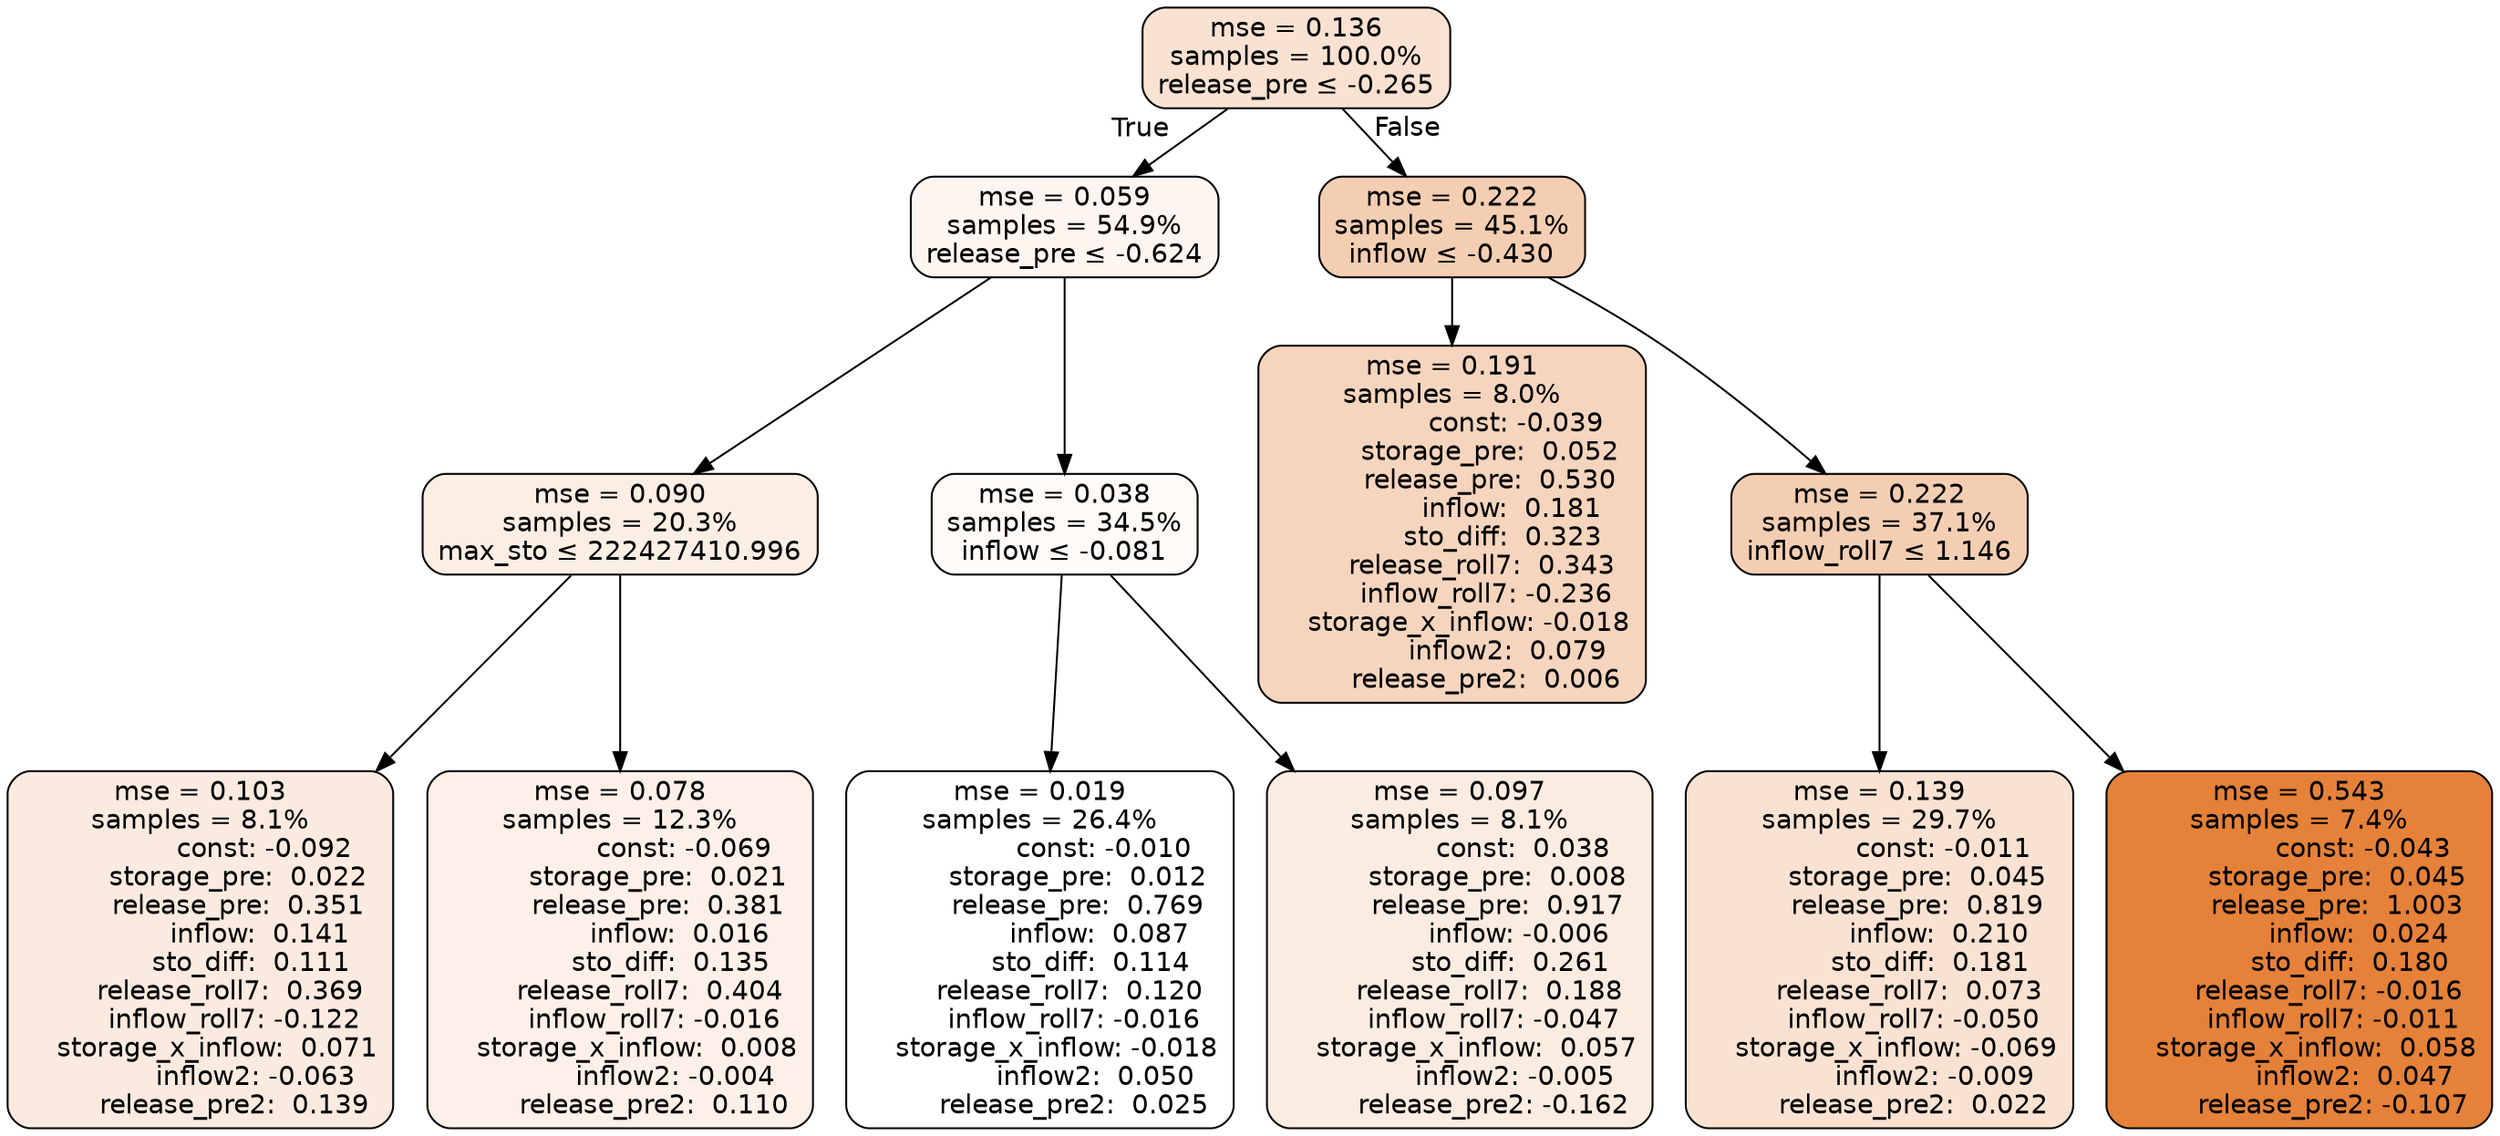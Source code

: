 digraph tree {
bgcolor="transparent"
node [shape=rectangle, style="filled, rounded", color="black", fontname=helvetica] ;
edge [fontname=helvetica] ;
	"0" [label="mse = 0.136
samples = 100.0%
release_pre &le; -0.265", fillcolor="#f9e2d2"]
	"1" [label="mse = 0.059
samples = 54.9%
release_pre &le; -0.624", fillcolor="#fdf5f0"]
	"2" [label="mse = 0.090
samples = 20.3%
max_sto &le; 222427410.996", fillcolor="#fbeee4"]
	"3" [label="mse = 0.103
samples = 8.1%
               const: -0.092
         storage_pre:  0.022
         release_pre:  0.351
              inflow:  0.141
            sto_diff:  0.111
       release_roll7:  0.369
        inflow_roll7: -0.122
    storage_x_inflow:  0.071
             inflow2: -0.063
        release_pre2:  0.139", fillcolor="#faeadf"]
	"4" [label="mse = 0.078
samples = 12.3%
               const: -0.069
         storage_pre:  0.021
         release_pre:  0.381
              inflow:  0.016
            sto_diff:  0.135
       release_roll7:  0.404
        inflow_roll7: -0.016
    storage_x_inflow:  0.008
             inflow2: -0.004
        release_pre2:  0.110", fillcolor="#fcf0e8"]
	"5" [label="mse = 0.038
samples = 34.5%
inflow &le; -0.081", fillcolor="#fefaf7"]
	"6" [label="mse = 0.019
samples = 26.4%
               const: -0.010
         storage_pre:  0.012
         release_pre:  0.769
              inflow:  0.087
            sto_diff:  0.114
       release_roll7:  0.120
        inflow_roll7: -0.016
    storage_x_inflow: -0.018
             inflow2:  0.050
        release_pre2:  0.025", fillcolor="#ffffff"]
	"7" [label="mse = 0.097
samples = 8.1%
               const:  0.038
         storage_pre:  0.008
         release_pre:  0.917
              inflow: -0.006
            sto_diff:  0.261
       release_roll7:  0.188
        inflow_roll7: -0.047
    storage_x_inflow:  0.057
             inflow2: -0.005
        release_pre2: -0.162", fillcolor="#fbece1"]
	"8" [label="mse = 0.222
samples = 45.1%
inflow &le; -0.430", fillcolor="#f4ceb2"]
	"9" [label="mse = 0.191
samples = 8.0%
               const: -0.039
         storage_pre:  0.052
         release_pre:  0.530
              inflow:  0.181
            sto_diff:  0.323
       release_roll7:  0.343
        inflow_roll7: -0.236
    storage_x_inflow: -0.018
             inflow2:  0.079
        release_pre2:  0.006", fillcolor="#f6d5be"]
	"10" [label="mse = 0.222
samples = 37.1%
inflow_roll7 &le; 1.146", fillcolor="#f4ceb2"]
	"11" [label="mse = 0.139
samples = 29.7%
               const: -0.011
         storage_pre:  0.045
         release_pre:  0.819
              inflow:  0.210
            sto_diff:  0.181
       release_roll7:  0.073
        inflow_roll7: -0.050
    storage_x_inflow: -0.069
             inflow2: -0.009
        release_pre2:  0.022", fillcolor="#f9e2d1"]
	"12" [label="mse = 0.543
samples = 7.4%
               const: -0.043
         storage_pre:  0.045
         release_pre:  1.003
              inflow:  0.024
            sto_diff:  0.180
       release_roll7: -0.016
        inflow_roll7: -0.011
    storage_x_inflow:  0.058
             inflow2:  0.047
        release_pre2: -0.107", fillcolor="#e58139"]

	"0" -> "1" [labeldistance=2.5, labelangle=45, headlabel="True"]
	"1" -> "2"
	"2" -> "3"
	"2" -> "4"
	"1" -> "5"
	"5" -> "6"
	"5" -> "7"
	"0" -> "8" [labeldistance=2.5, labelangle=-45, headlabel="False"]
	"8" -> "9"
	"8" -> "10"
	"10" -> "11"
	"10" -> "12"
}
